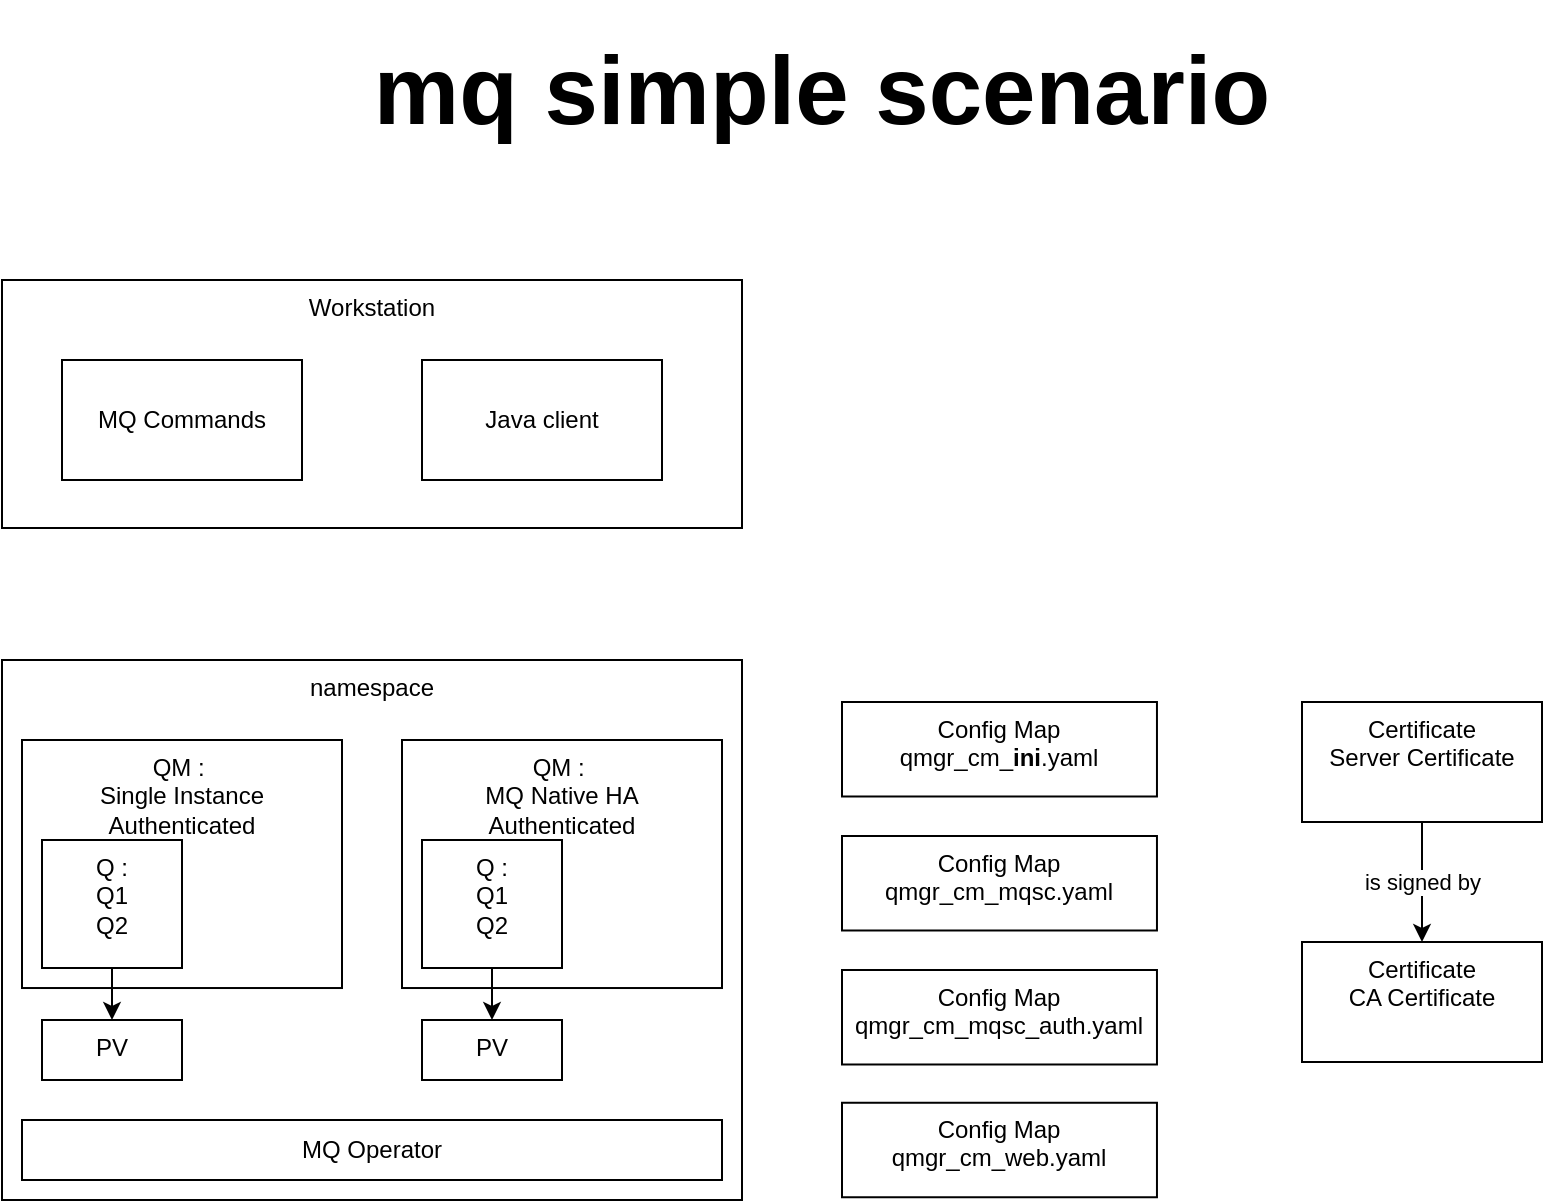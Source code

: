 <mxfile version="26.2.2">
  <diagram name="Page-1" id="YvG3G-DKzLpsywxGTCxs">
    <mxGraphModel dx="1426" dy="828" grid="1" gridSize="10" guides="1" tooltips="1" connect="1" arrows="1" fold="1" page="1" pageScale="1" pageWidth="1169" pageHeight="827" math="0" shadow="0">
      <root>
        <mxCell id="0" />
        <mxCell id="1" parent="0" />
        <mxCell id="Ef5qG8waVvEdwabGkqX2-1" value="namespace" style="rounded=0;whiteSpace=wrap;html=1;verticalAlign=top;" parent="1" vertex="1">
          <mxGeometry x="200" y="450" width="370" height="270" as="geometry" />
        </mxCell>
        <mxCell id="Ef5qG8waVvEdwabGkqX2-2" value="QM :&amp;nbsp;&lt;div&gt;Single Instance&lt;/div&gt;&lt;div&gt;Authenticated&lt;/div&gt;" style="rounded=0;whiteSpace=wrap;html=1;verticalAlign=top;" parent="1" vertex="1">
          <mxGeometry x="210" y="490" width="160" height="124.015" as="geometry" />
        </mxCell>
        <mxCell id="Ef5qG8waVvEdwabGkqX2-3" value="MQ Operator" style="rounded=0;whiteSpace=wrap;html=1;verticalAlign=middle;" parent="1" vertex="1">
          <mxGeometry x="210" y="680" width="350" height="30" as="geometry" />
        </mxCell>
        <mxCell id="Ef5qG8waVvEdwabGkqX2-4" value="QM :&amp;nbsp;&lt;div&gt;MQ Native HA&lt;/div&gt;&lt;div&gt;Authenticated&lt;/div&gt;" style="rounded=0;whiteSpace=wrap;html=1;verticalAlign=top;" parent="1" vertex="1">
          <mxGeometry x="400" y="490" width="160" height="124.015" as="geometry" />
        </mxCell>
        <mxCell id="Ef5qG8waVvEdwabGkqX2-10" style="edgeStyle=orthogonalEdgeStyle;rounded=0;orthogonalLoop=1;jettySize=auto;html=1;entryX=0.5;entryY=0;entryDx=0;entryDy=0;" parent="1" source="Ef5qG8waVvEdwabGkqX2-5" target="Ef5qG8waVvEdwabGkqX2-7" edge="1">
          <mxGeometry relative="1" as="geometry" />
        </mxCell>
        <mxCell id="Ef5qG8waVvEdwabGkqX2-5" value="Q :&lt;div&gt;Q1&lt;/div&gt;&lt;div&gt;Q2&lt;/div&gt;" style="rounded=0;whiteSpace=wrap;html=1;verticalAlign=top;" parent="1" vertex="1">
          <mxGeometry x="220" y="540" width="70" height="64" as="geometry" />
        </mxCell>
        <mxCell id="Ef5qG8waVvEdwabGkqX2-9" style="edgeStyle=orthogonalEdgeStyle;rounded=0;orthogonalLoop=1;jettySize=auto;html=1;" parent="1" source="Ef5qG8waVvEdwabGkqX2-6" target="Ef5qG8waVvEdwabGkqX2-8" edge="1">
          <mxGeometry relative="1" as="geometry" />
        </mxCell>
        <mxCell id="Ef5qG8waVvEdwabGkqX2-6" value="Q :&lt;div&gt;Q1&lt;/div&gt;&lt;div&gt;Q2&lt;/div&gt;" style="rounded=0;whiteSpace=wrap;html=1;verticalAlign=top;" parent="1" vertex="1">
          <mxGeometry x="410" y="540" width="70" height="64" as="geometry" />
        </mxCell>
        <mxCell id="Ef5qG8waVvEdwabGkqX2-7" value="PV" style="rounded=0;whiteSpace=wrap;html=1;verticalAlign=top;" parent="1" vertex="1">
          <mxGeometry x="220" y="630" width="70" height="30" as="geometry" />
        </mxCell>
        <mxCell id="Ef5qG8waVvEdwabGkqX2-8" value="PV" style="rounded=0;whiteSpace=wrap;html=1;verticalAlign=top;" parent="1" vertex="1">
          <mxGeometry x="410" y="630" width="70" height="30" as="geometry" />
        </mxCell>
        <mxCell id="Ef5qG8waVvEdwabGkqX2-11" value="Workstation" style="rounded=0;whiteSpace=wrap;html=1;verticalAlign=top;" parent="1" vertex="1">
          <mxGeometry x="200" y="260" width="370" height="124" as="geometry" />
        </mxCell>
        <mxCell id="Ef5qG8waVvEdwabGkqX2-12" value="MQ Commands" style="rounded=0;whiteSpace=wrap;html=1;" parent="1" vertex="1">
          <mxGeometry x="230" y="300" width="120" height="60" as="geometry" />
        </mxCell>
        <mxCell id="Ef5qG8waVvEdwabGkqX2-13" value="Java client" style="rounded=0;whiteSpace=wrap;html=1;" parent="1" vertex="1">
          <mxGeometry x="410" y="300" width="120" height="60" as="geometry" />
        </mxCell>
        <mxCell id="Ef5qG8waVvEdwabGkqX2-16" value="is signed by" style="edgeStyle=orthogonalEdgeStyle;rounded=0;orthogonalLoop=1;jettySize=auto;html=1;" parent="1" source="Ef5qG8waVvEdwabGkqX2-14" target="Ef5qG8waVvEdwabGkqX2-15" edge="1">
          <mxGeometry relative="1" as="geometry" />
        </mxCell>
        <mxCell id="Ef5qG8waVvEdwabGkqX2-14" value="Certificate&lt;div&gt;Server Certificate&lt;/div&gt;" style="rounded=0;whiteSpace=wrap;html=1;verticalAlign=top;" parent="1" vertex="1">
          <mxGeometry x="850" y="471" width="120" height="60" as="geometry" />
        </mxCell>
        <mxCell id="Ef5qG8waVvEdwabGkqX2-15" value="Certificate&lt;div&gt;CA Certificate&lt;/div&gt;" style="rounded=0;whiteSpace=wrap;html=1;verticalAlign=top;" parent="1" vertex="1">
          <mxGeometry x="850" y="591" width="120" height="60" as="geometry" />
        </mxCell>
        <mxCell id="Ef5qG8waVvEdwabGkqX2-17" value="&lt;b&gt;&lt;font style=&quot;font-size: 48px;&quot;&gt;mq simple scenario&lt;/font&gt;&lt;/b&gt;" style="text;html=1;align=center;verticalAlign=middle;whiteSpace=wrap;rounded=0;" parent="1" vertex="1">
          <mxGeometry x="300" y="120" width="620" height="90" as="geometry" />
        </mxCell>
        <mxCell id="ZcEfLKHSkxBztD1j7E4C-1" value="Config Map&lt;div&gt;&lt;div&gt;qmgr_cm_&lt;b&gt;ini&lt;/b&gt;.yaml&lt;/div&gt;&lt;/div&gt;" style="rounded=0;whiteSpace=wrap;html=1;verticalAlign=top;" vertex="1" parent="1">
          <mxGeometry x="620" y="471" width="157.48" height="47.244" as="geometry" />
        </mxCell>
        <mxCell id="ZcEfLKHSkxBztD1j7E4C-2" value="Config Map&lt;div&gt;&lt;div&gt;&lt;span style=&quot;background-color: transparent; color: light-dark(rgb(0, 0, 0), rgb(255, 255, 255));&quot;&gt;qmgr_cm_mqsc.yaml&lt;/span&gt;&lt;/div&gt;&lt;/div&gt;" style="rounded=0;whiteSpace=wrap;html=1;verticalAlign=top;" vertex="1" parent="1">
          <mxGeometry x="620" y="538" width="157.48" height="47.244" as="geometry" />
        </mxCell>
        <mxCell id="ZcEfLKHSkxBztD1j7E4C-3" value="Config Map&lt;div&gt;&lt;div&gt;&lt;span style=&quot;background-color: transparent; color: light-dark(rgb(0, 0, 0), rgb(255, 255, 255));&quot;&gt;qmgr_cm_mqsc_auth.yaml&lt;/span&gt;&lt;/div&gt;&lt;/div&gt;" style="rounded=0;whiteSpace=wrap;html=1;verticalAlign=top;" vertex="1" parent="1">
          <mxGeometry x="620" y="605" width="157.48" height="47.244" as="geometry" />
        </mxCell>
        <mxCell id="ZcEfLKHSkxBztD1j7E4C-4" value="Config Map&lt;div&gt;&lt;div&gt;&lt;span style=&quot;background-color: transparent; color: light-dark(rgb(0, 0, 0), rgb(255, 255, 255));&quot;&gt;qmgr_cm_web.yaml&lt;/span&gt;&lt;/div&gt;&lt;/div&gt;" style="rounded=0;whiteSpace=wrap;html=1;verticalAlign=top;" vertex="1" parent="1">
          <mxGeometry x="620" y="671.38" width="157.48" height="47.244" as="geometry" />
        </mxCell>
      </root>
    </mxGraphModel>
  </diagram>
</mxfile>
